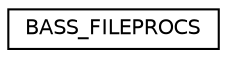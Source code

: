 digraph "Graphical Class Hierarchy"
{
 // LATEX_PDF_SIZE
  edge [fontname="Helvetica",fontsize="10",labelfontname="Helvetica",labelfontsize="10"];
  node [fontname="Helvetica",fontsize="10",shape=record];
  rankdir="LR";
  Node0 [label="BASS_FILEPROCS",height=0.2,width=0.4,color="black", fillcolor="white", style="filled",URL="$struct_b_a_s_s___f_i_l_e_p_r_o_c_s.html",tooltip=" "];
}
